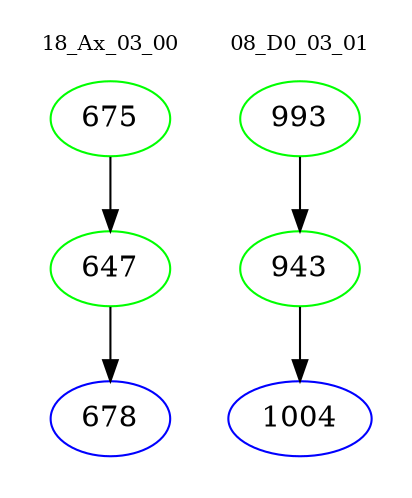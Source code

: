 digraph{
subgraph cluster_0 {
color = white
label = "18_Ax_03_00";
fontsize=10;
T0_675 [label="675", color="green"]
T0_675 -> T0_647 [color="black"]
T0_647 [label="647", color="green"]
T0_647 -> T0_678 [color="black"]
T0_678 [label="678", color="blue"]
}
subgraph cluster_1 {
color = white
label = "08_D0_03_01";
fontsize=10;
T1_993 [label="993", color="green"]
T1_993 -> T1_943 [color="black"]
T1_943 [label="943", color="green"]
T1_943 -> T1_1004 [color="black"]
T1_1004 [label="1004", color="blue"]
}
}
